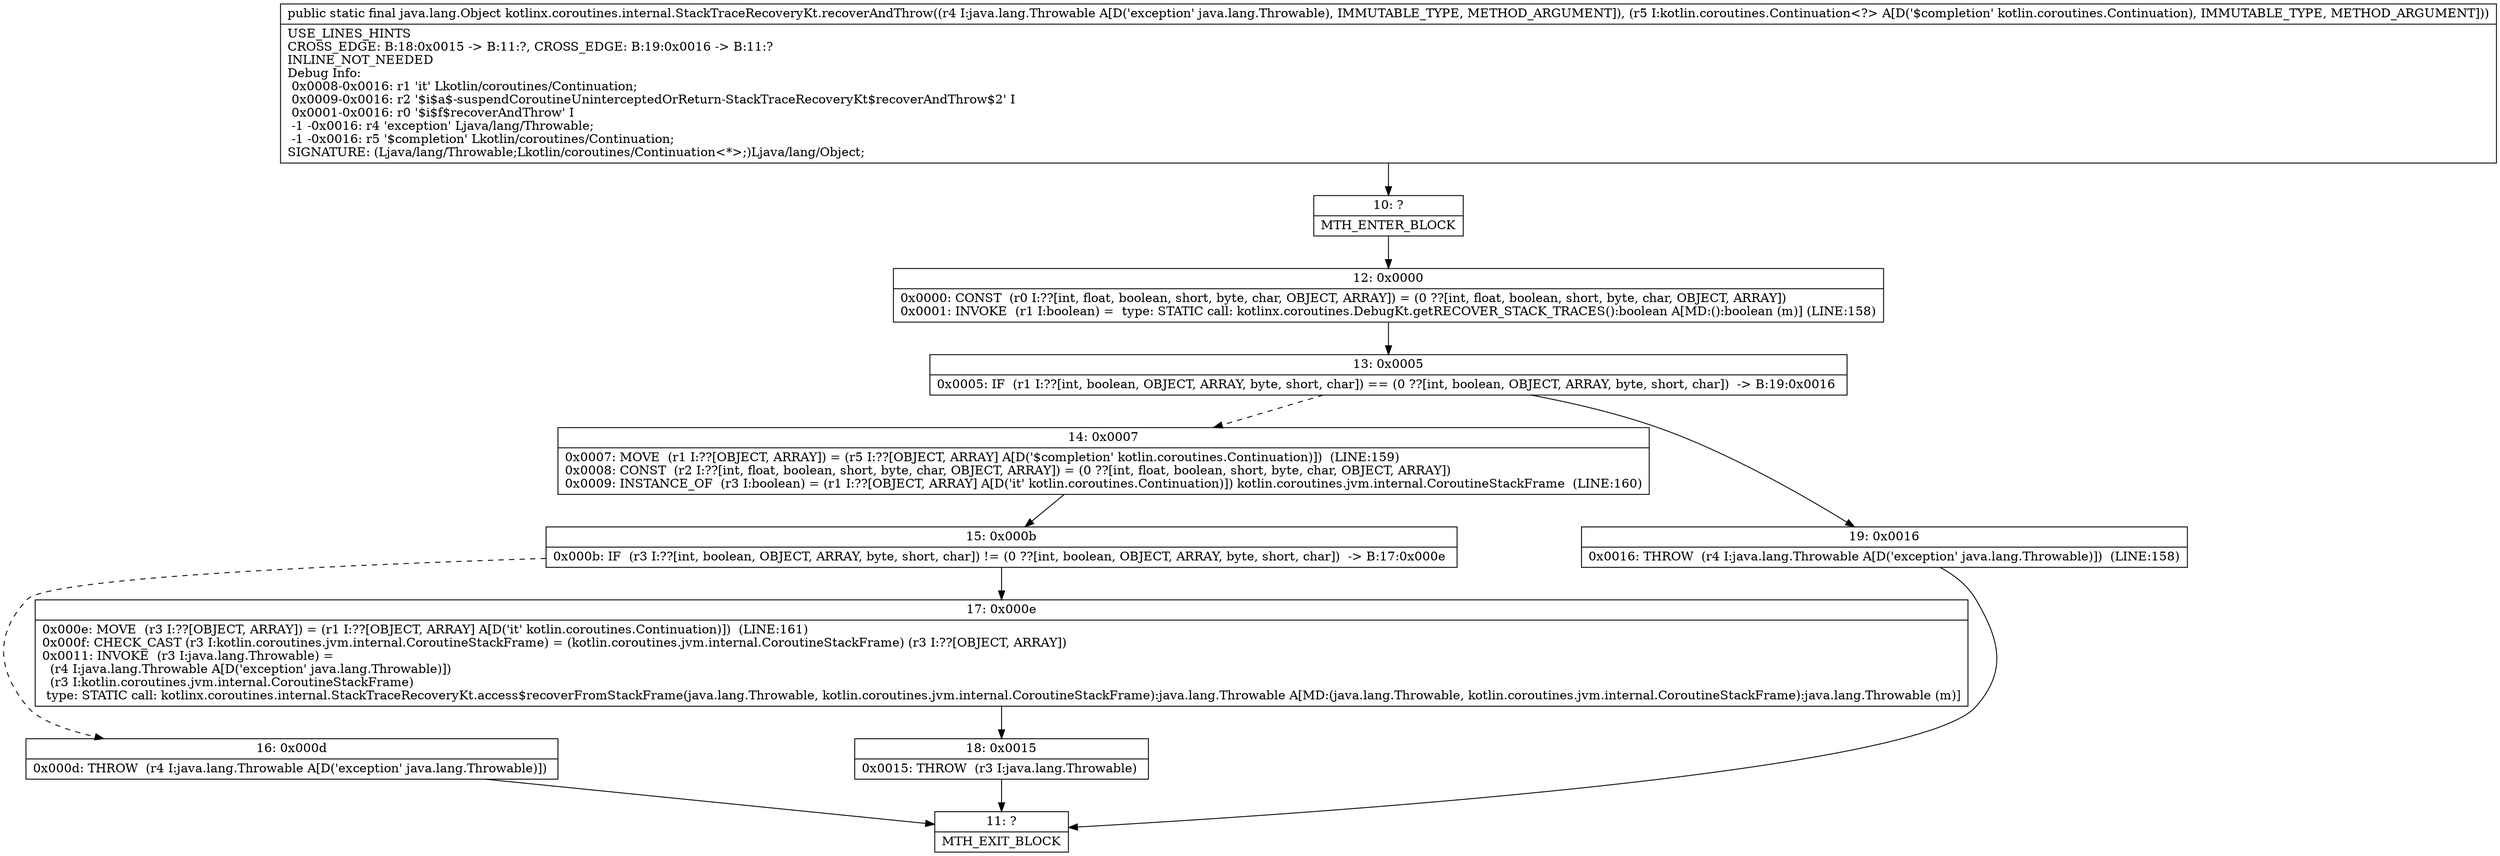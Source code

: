 digraph "CFG forkotlinx.coroutines.internal.StackTraceRecoveryKt.recoverAndThrow(Ljava\/lang\/Throwable;Lkotlin\/coroutines\/Continuation;)Ljava\/lang\/Object;" {
Node_10 [shape=record,label="{10\:\ ?|MTH_ENTER_BLOCK\l}"];
Node_12 [shape=record,label="{12\:\ 0x0000|0x0000: CONST  (r0 I:??[int, float, boolean, short, byte, char, OBJECT, ARRAY]) = (0 ??[int, float, boolean, short, byte, char, OBJECT, ARRAY]) \l0x0001: INVOKE  (r1 I:boolean) =  type: STATIC call: kotlinx.coroutines.DebugKt.getRECOVER_STACK_TRACES():boolean A[MD:():boolean (m)] (LINE:158)\l}"];
Node_13 [shape=record,label="{13\:\ 0x0005|0x0005: IF  (r1 I:??[int, boolean, OBJECT, ARRAY, byte, short, char]) == (0 ??[int, boolean, OBJECT, ARRAY, byte, short, char])  \-\> B:19:0x0016 \l}"];
Node_14 [shape=record,label="{14\:\ 0x0007|0x0007: MOVE  (r1 I:??[OBJECT, ARRAY]) = (r5 I:??[OBJECT, ARRAY] A[D('$completion' kotlin.coroutines.Continuation)])  (LINE:159)\l0x0008: CONST  (r2 I:??[int, float, boolean, short, byte, char, OBJECT, ARRAY]) = (0 ??[int, float, boolean, short, byte, char, OBJECT, ARRAY]) \l0x0009: INSTANCE_OF  (r3 I:boolean) = (r1 I:??[OBJECT, ARRAY] A[D('it' kotlin.coroutines.Continuation)]) kotlin.coroutines.jvm.internal.CoroutineStackFrame  (LINE:160)\l}"];
Node_15 [shape=record,label="{15\:\ 0x000b|0x000b: IF  (r3 I:??[int, boolean, OBJECT, ARRAY, byte, short, char]) != (0 ??[int, boolean, OBJECT, ARRAY, byte, short, char])  \-\> B:17:0x000e \l}"];
Node_16 [shape=record,label="{16\:\ 0x000d|0x000d: THROW  (r4 I:java.lang.Throwable A[D('exception' java.lang.Throwable)]) \l}"];
Node_11 [shape=record,label="{11\:\ ?|MTH_EXIT_BLOCK\l}"];
Node_17 [shape=record,label="{17\:\ 0x000e|0x000e: MOVE  (r3 I:??[OBJECT, ARRAY]) = (r1 I:??[OBJECT, ARRAY] A[D('it' kotlin.coroutines.Continuation)])  (LINE:161)\l0x000f: CHECK_CAST (r3 I:kotlin.coroutines.jvm.internal.CoroutineStackFrame) = (kotlin.coroutines.jvm.internal.CoroutineStackFrame) (r3 I:??[OBJECT, ARRAY]) \l0x0011: INVOKE  (r3 I:java.lang.Throwable) = \l  (r4 I:java.lang.Throwable A[D('exception' java.lang.Throwable)])\l  (r3 I:kotlin.coroutines.jvm.internal.CoroutineStackFrame)\l type: STATIC call: kotlinx.coroutines.internal.StackTraceRecoveryKt.access$recoverFromStackFrame(java.lang.Throwable, kotlin.coroutines.jvm.internal.CoroutineStackFrame):java.lang.Throwable A[MD:(java.lang.Throwable, kotlin.coroutines.jvm.internal.CoroutineStackFrame):java.lang.Throwable (m)]\l}"];
Node_18 [shape=record,label="{18\:\ 0x0015|0x0015: THROW  (r3 I:java.lang.Throwable) \l}"];
Node_19 [shape=record,label="{19\:\ 0x0016|0x0016: THROW  (r4 I:java.lang.Throwable A[D('exception' java.lang.Throwable)])  (LINE:158)\l}"];
MethodNode[shape=record,label="{public static final java.lang.Object kotlinx.coroutines.internal.StackTraceRecoveryKt.recoverAndThrow((r4 I:java.lang.Throwable A[D('exception' java.lang.Throwable), IMMUTABLE_TYPE, METHOD_ARGUMENT]), (r5 I:kotlin.coroutines.Continuation\<?\> A[D('$completion' kotlin.coroutines.Continuation), IMMUTABLE_TYPE, METHOD_ARGUMENT]))  | USE_LINES_HINTS\lCROSS_EDGE: B:18:0x0015 \-\> B:11:?, CROSS_EDGE: B:19:0x0016 \-\> B:11:?\lINLINE_NOT_NEEDED\lDebug Info:\l  0x0008\-0x0016: r1 'it' Lkotlin\/coroutines\/Continuation;\l  0x0009\-0x0016: r2 '$i$a$\-suspendCoroutineUninterceptedOrReturn\-StackTraceRecoveryKt$recoverAndThrow$2' I\l  0x0001\-0x0016: r0 '$i$f$recoverAndThrow' I\l  \-1 \-0x0016: r4 'exception' Ljava\/lang\/Throwable;\l  \-1 \-0x0016: r5 '$completion' Lkotlin\/coroutines\/Continuation;\lSIGNATURE: (Ljava\/lang\/Throwable;Lkotlin\/coroutines\/Continuation\<*\>;)Ljava\/lang\/Object;\l}"];
MethodNode -> Node_10;Node_10 -> Node_12;
Node_12 -> Node_13;
Node_13 -> Node_14[style=dashed];
Node_13 -> Node_19;
Node_14 -> Node_15;
Node_15 -> Node_16[style=dashed];
Node_15 -> Node_17;
Node_16 -> Node_11;
Node_17 -> Node_18;
Node_18 -> Node_11;
Node_19 -> Node_11;
}

